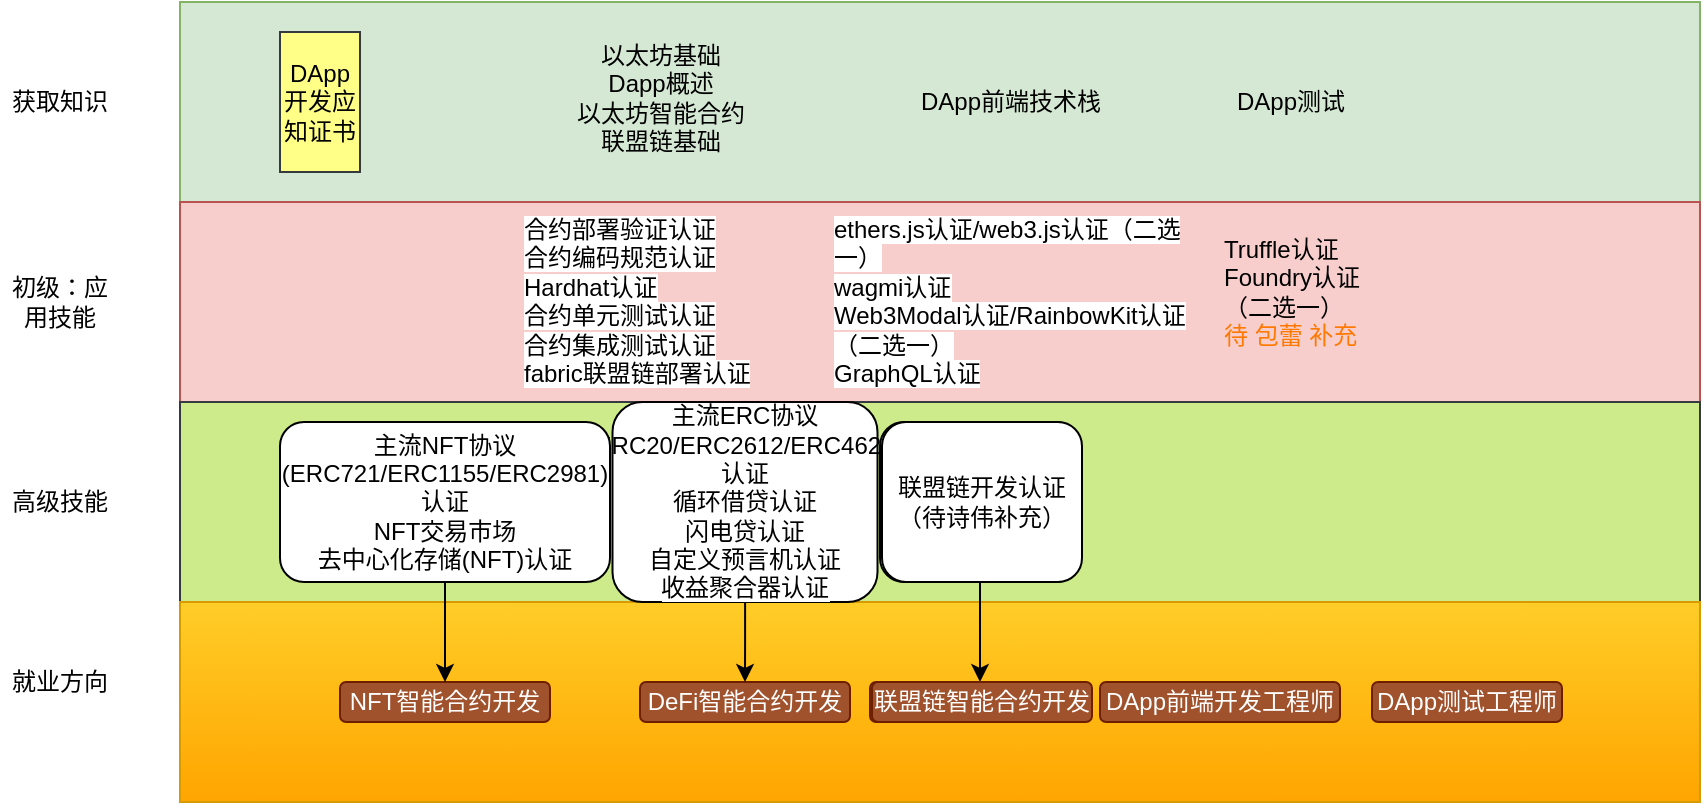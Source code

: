 <mxfile version="21.5.0" type="github">
  <diagram name="Page-1" id="HH8esK9ga7w3-hJnMdNn">
    <mxGraphModel dx="1195" dy="735" grid="1" gridSize="10" guides="1" tooltips="1" connect="1" arrows="1" fold="1" page="1" pageScale="1" pageWidth="827" pageHeight="1169" math="0" shadow="0">
      <root>
        <mxCell id="0" />
        <mxCell id="1" parent="0" />
        <mxCell id="7R218EViUMxOIvM_oaZn-3" value="" style="rounded=0;whiteSpace=wrap;html=1;fillColor=#d5e8d4;strokeColor=#82b366;" vertex="1" parent="1">
          <mxGeometry x="140" y="305" width="760" height="100" as="geometry" />
        </mxCell>
        <mxCell id="7R218EViUMxOIvM_oaZn-5" value="获取知识" style="text;html=1;strokeColor=none;fillColor=none;align=center;verticalAlign=middle;whiteSpace=wrap;rounded=0;" vertex="1" parent="1">
          <mxGeometry x="50" y="340" width="60" height="30" as="geometry" />
        </mxCell>
        <mxCell id="7R218EViUMxOIvM_oaZn-11" value="DApp前端技术栈" style="text;html=1;align=center;verticalAlign=middle;resizable=0;points=[];autosize=1;strokeColor=none;fillColor=none;" vertex="1" parent="1">
          <mxGeometry x="500" y="340" width="110" height="30" as="geometry" />
        </mxCell>
        <mxCell id="7R218EViUMxOIvM_oaZn-12" value="DApp测试" style="text;html=1;align=center;verticalAlign=middle;resizable=0;points=[];autosize=1;strokeColor=none;fillColor=none;" vertex="1" parent="1">
          <mxGeometry x="655" y="340" width="80" height="30" as="geometry" />
        </mxCell>
        <mxCell id="7R218EViUMxOIvM_oaZn-13" value="以太坊基础&lt;br style=&quot;border-color: var(--border-color); text-align: left; margin: 0px; outline: none; padding: 0px; font-family: &amp;quot;PingFang SC&amp;quot;, Helvetica, Tahoma, &amp;quot;Hiragino Sans GB&amp;quot;, &amp;quot;Microsoft YaHei&amp;quot;, SimSun, Heiti, sans-serif; background-color: rgb(255, 255, 255);&quot;&gt;Dapp概述&lt;br style=&quot;border-color: var(--border-color); text-align: left; margin: 0px; outline: none; padding: 0px; font-family: &amp;quot;PingFang SC&amp;quot;, Helvetica, Tahoma, &amp;quot;Hiragino Sans GB&amp;quot;, &amp;quot;Microsoft YaHei&amp;quot;, SimSun, Heiti, sans-serif; background-color: rgb(255, 255, 255);&quot;&gt;以太坊智能合约&lt;br style=&quot;border-color: var(--border-color); text-align: left; margin: 0px; outline: none; padding: 0px; font-family: &amp;quot;PingFang SC&amp;quot;, Helvetica, Tahoma, &amp;quot;Hiragino Sans GB&amp;quot;, &amp;quot;Microsoft YaHei&amp;quot;, SimSun, Heiti, sans-serif; background-color: rgb(255, 255, 255);&quot;&gt;联盟链基础" style="text;html=1;align=center;verticalAlign=middle;resizable=0;points=[];autosize=1;strokeColor=none;fillColor=none;" vertex="1" parent="1">
          <mxGeometry x="325" y="318" width="110" height="70" as="geometry" />
        </mxCell>
        <mxCell id="7R218EViUMxOIvM_oaZn-14" value="" style="rounded=0;whiteSpace=wrap;html=1;fillColor=#f8cecc;strokeColor=#b85450;" vertex="1" parent="1">
          <mxGeometry x="140" y="405" width="760" height="100" as="geometry" />
        </mxCell>
        <mxCell id="7R218EViUMxOIvM_oaZn-15" value="初级：应用技能" style="text;html=1;strokeColor=none;fillColor=none;align=center;verticalAlign=middle;whiteSpace=wrap;rounded=0;" vertex="1" parent="1">
          <mxGeometry x="50" y="440" width="60" height="30" as="geometry" />
        </mxCell>
        <mxCell id="7R218EViUMxOIvM_oaZn-16" value="DApp开发应知证书" style="rounded=0;whiteSpace=wrap;html=1;fillColor=#ffff88;strokeColor=#36393d;" vertex="1" parent="1">
          <mxGeometry x="190" y="320" width="40" height="70" as="geometry" />
        </mxCell>
        <mxCell id="7R218EViUMxOIvM_oaZn-17" value="&lt;span style=&quot;color: rgb(0, 0, 0); font-family: &amp;quot;PingFang SC&amp;quot;, Helvetica, Tahoma, &amp;quot;Hiragino Sans GB&amp;quot;, &amp;quot;Microsoft YaHei&amp;quot;, SimSun, Heiti, sans-serif; font-size: 12px; font-style: normal; font-variant-ligatures: normal; font-variant-caps: normal; font-weight: 400; letter-spacing: normal; orphans: 2; text-align: left; text-indent: 0px; text-transform: none; widows: 2; word-spacing: 0px; -webkit-text-stroke-width: 0px; background-color: rgb(255, 255, 255); text-decoration-thickness: initial; text-decoration-style: initial; text-decoration-color: initial; float: none; display: inline !important;&quot;&gt;合约部署验证认证&lt;/span&gt;&lt;br style=&quot;margin: 0px; outline: none; padding: 0px; color: rgb(0, 0, 0); font-family: &amp;quot;PingFang SC&amp;quot;, Helvetica, Tahoma, &amp;quot;Hiragino Sans GB&amp;quot;, &amp;quot;Microsoft YaHei&amp;quot;, SimSun, Heiti, sans-serif; font-size: 12px; font-style: normal; font-variant-ligatures: normal; font-variant-caps: normal; font-weight: 400; letter-spacing: normal; orphans: 2; text-align: left; text-indent: 0px; text-transform: none; widows: 2; word-spacing: 0px; -webkit-text-stroke-width: 0px; background-color: rgb(255, 255, 255); text-decoration-thickness: initial; text-decoration-style: initial; text-decoration-color: initial;&quot;&gt;&lt;span style=&quot;color: rgb(0, 0, 0); font-family: &amp;quot;PingFang SC&amp;quot;, Helvetica, Tahoma, &amp;quot;Hiragino Sans GB&amp;quot;, &amp;quot;Microsoft YaHei&amp;quot;, SimSun, Heiti, sans-serif; font-size: 12px; font-style: normal; font-variant-ligatures: normal; font-variant-caps: normal; font-weight: 400; letter-spacing: normal; orphans: 2; text-align: left; text-indent: 0px; text-transform: none; widows: 2; word-spacing: 0px; -webkit-text-stroke-width: 0px; background-color: rgb(255, 255, 255); text-decoration-thickness: initial; text-decoration-style: initial; text-decoration-color: initial; float: none; display: inline !important;&quot;&gt;合约编码规范认证&lt;/span&gt;&lt;br style=&quot;margin: 0px; outline: none; padding: 0px; color: rgb(0, 0, 0); font-family: &amp;quot;PingFang SC&amp;quot;, Helvetica, Tahoma, &amp;quot;Hiragino Sans GB&amp;quot;, &amp;quot;Microsoft YaHei&amp;quot;, SimSun, Heiti, sans-serif; font-size: 12px; font-style: normal; font-variant-ligatures: normal; font-variant-caps: normal; font-weight: 400; letter-spacing: normal; orphans: 2; text-align: left; text-indent: 0px; text-transform: none; widows: 2; word-spacing: 0px; -webkit-text-stroke-width: 0px; background-color: rgb(255, 255, 255); text-decoration-thickness: initial; text-decoration-style: initial; text-decoration-color: initial;&quot;&gt;&lt;span style=&quot;color: rgb(0, 0, 0); font-family: &amp;quot;PingFang SC&amp;quot;, Helvetica, Tahoma, &amp;quot;Hiragino Sans GB&amp;quot;, &amp;quot;Microsoft YaHei&amp;quot;, SimSun, Heiti, sans-serif; font-size: 12px; font-style: normal; font-variant-ligatures: normal; font-variant-caps: normal; font-weight: 400; letter-spacing: normal; orphans: 2; text-align: left; text-indent: 0px; text-transform: none; widows: 2; word-spacing: 0px; -webkit-text-stroke-width: 0px; background-color: rgb(255, 255, 255); text-decoration-thickness: initial; text-decoration-style: initial; text-decoration-color: initial; float: none; display: inline !important;&quot;&gt;Hardhat认证&lt;/span&gt;&lt;br style=&quot;margin: 0px; outline: none; padding: 0px; color: rgb(0, 0, 0); font-family: &amp;quot;PingFang SC&amp;quot;, Helvetica, Tahoma, &amp;quot;Hiragino Sans GB&amp;quot;, &amp;quot;Microsoft YaHei&amp;quot;, SimSun, Heiti, sans-serif; font-size: 12px; font-style: normal; font-variant-ligatures: normal; font-variant-caps: normal; font-weight: 400; letter-spacing: normal; orphans: 2; text-align: left; text-indent: 0px; text-transform: none; widows: 2; word-spacing: 0px; -webkit-text-stroke-width: 0px; background-color: rgb(255, 255, 255); text-decoration-thickness: initial; text-decoration-style: initial; text-decoration-color: initial;&quot;&gt;&lt;span style=&quot;color: rgb(0, 0, 0); font-family: &amp;quot;PingFang SC&amp;quot;, Helvetica, Tahoma, &amp;quot;Hiragino Sans GB&amp;quot;, &amp;quot;Microsoft YaHei&amp;quot;, SimSun, Heiti, sans-serif; font-size: 12px; font-style: normal; font-variant-ligatures: normal; font-variant-caps: normal; font-weight: 400; letter-spacing: normal; orphans: 2; text-align: left; text-indent: 0px; text-transform: none; widows: 2; word-spacing: 0px; -webkit-text-stroke-width: 0px; background-color: rgb(255, 255, 255); text-decoration-thickness: initial; text-decoration-style: initial; text-decoration-color: initial; float: none; display: inline !important;&quot;&gt;合约单元测试认证&lt;/span&gt;&lt;br style=&quot;margin: 0px; outline: none; padding: 0px; color: rgb(0, 0, 0); font-family: &amp;quot;PingFang SC&amp;quot;, Helvetica, Tahoma, &amp;quot;Hiragino Sans GB&amp;quot;, &amp;quot;Microsoft YaHei&amp;quot;, SimSun, Heiti, sans-serif; font-size: 12px; font-style: normal; font-variant-ligatures: normal; font-variant-caps: normal; font-weight: 400; letter-spacing: normal; orphans: 2; text-align: left; text-indent: 0px; text-transform: none; widows: 2; word-spacing: 0px; -webkit-text-stroke-width: 0px; background-color: rgb(255, 255, 255); text-decoration-thickness: initial; text-decoration-style: initial; text-decoration-color: initial;&quot;&gt;&lt;span style=&quot;color: rgb(0, 0, 0); font-family: &amp;quot;PingFang SC&amp;quot;, Helvetica, Tahoma, &amp;quot;Hiragino Sans GB&amp;quot;, &amp;quot;Microsoft YaHei&amp;quot;, SimSun, Heiti, sans-serif; font-size: 12px; font-style: normal; font-variant-ligatures: normal; font-variant-caps: normal; font-weight: 400; letter-spacing: normal; orphans: 2; text-align: left; text-indent: 0px; text-transform: none; widows: 2; word-spacing: 0px; -webkit-text-stroke-width: 0px; background-color: rgb(255, 255, 255); text-decoration-thickness: initial; text-decoration-style: initial; text-decoration-color: initial; float: none; display: inline !important;&quot;&gt;合约集成测试认证&lt;/span&gt;&lt;br style=&quot;margin: 0px; outline: none; padding: 0px; color: rgb(0, 0, 0); font-family: &amp;quot;PingFang SC&amp;quot;, Helvetica, Tahoma, &amp;quot;Hiragino Sans GB&amp;quot;, &amp;quot;Microsoft YaHei&amp;quot;, SimSun, Heiti, sans-serif; font-size: 12px; font-style: normal; font-variant-ligatures: normal; font-variant-caps: normal; font-weight: 400; letter-spacing: normal; orphans: 2; text-align: left; text-indent: 0px; text-transform: none; widows: 2; word-spacing: 0px; -webkit-text-stroke-width: 0px; background-color: rgb(255, 255, 255); text-decoration-thickness: initial; text-decoration-style: initial; text-decoration-color: initial;&quot;&gt;&lt;span style=&quot;color: rgb(0, 0, 0); font-family: &amp;quot;PingFang SC&amp;quot;, Helvetica, Tahoma, &amp;quot;Hiragino Sans GB&amp;quot;, &amp;quot;Microsoft YaHei&amp;quot;, SimSun, Heiti, sans-serif; font-size: 12px; font-style: normal; font-variant-ligatures: normal; font-variant-caps: normal; font-weight: 400; letter-spacing: normal; orphans: 2; text-align: left; text-indent: 0px; text-transform: none; widows: 2; word-spacing: 0px; -webkit-text-stroke-width: 0px; background-color: rgb(255, 255, 255); text-decoration-thickness: initial; text-decoration-style: initial; text-decoration-color: initial; float: none; display: inline !important;&quot;&gt;fabric联盟链部署认证&lt;/span&gt;" style="text;whiteSpace=wrap;html=1;" vertex="1" parent="1">
          <mxGeometry x="310" y="405" width="150" height="110" as="geometry" />
        </mxCell>
        <mxCell id="7R218EViUMxOIvM_oaZn-18" value="&lt;span style=&quot;color: rgb(0, 0, 0); font-family: &amp;quot;PingFang SC&amp;quot;, Helvetica, Tahoma, &amp;quot;Hiragino Sans GB&amp;quot;, &amp;quot;Microsoft YaHei&amp;quot;, SimSun, Heiti, sans-serif; font-size: 12px; font-style: normal; font-variant-ligatures: normal; font-variant-caps: normal; font-weight: 400; letter-spacing: normal; orphans: 2; text-align: left; text-indent: 0px; text-transform: none; widows: 2; word-spacing: 0px; -webkit-text-stroke-width: 0px; background-color: rgb(255, 255, 255); text-decoration-thickness: initial; text-decoration-style: initial; text-decoration-color: initial; float: none; display: inline !important;&quot;&gt;ethers.js认证/web3.js认证（二选一）&lt;/span&gt;&lt;br style=&quot;margin: 0px; outline: none; padding: 0px; color: rgb(0, 0, 0); font-family: &amp;quot;PingFang SC&amp;quot;, Helvetica, Tahoma, &amp;quot;Hiragino Sans GB&amp;quot;, &amp;quot;Microsoft YaHei&amp;quot;, SimSun, Heiti, sans-serif; font-size: 12px; font-style: normal; font-variant-ligatures: normal; font-variant-caps: normal; font-weight: 400; letter-spacing: normal; orphans: 2; text-align: left; text-indent: 0px; text-transform: none; widows: 2; word-spacing: 0px; -webkit-text-stroke-width: 0px; background-color: rgb(255, 255, 255); text-decoration-thickness: initial; text-decoration-style: initial; text-decoration-color: initial;&quot;&gt;&lt;span style=&quot;color: rgb(0, 0, 0); font-family: &amp;quot;PingFang SC&amp;quot;, Helvetica, Tahoma, &amp;quot;Hiragino Sans GB&amp;quot;, &amp;quot;Microsoft YaHei&amp;quot;, SimSun, Heiti, sans-serif; font-size: 12px; font-style: normal; font-variant-ligatures: normal; font-variant-caps: normal; font-weight: 400; letter-spacing: normal; orphans: 2; text-align: left; text-indent: 0px; text-transform: none; widows: 2; word-spacing: 0px; -webkit-text-stroke-width: 0px; background-color: rgb(255, 255, 255); text-decoration-thickness: initial; text-decoration-style: initial; text-decoration-color: initial; float: none; display: inline !important;&quot;&gt;wagmi认证&lt;/span&gt;&lt;br style=&quot;margin: 0px; outline: none; padding: 0px; color: rgb(0, 0, 0); font-family: &amp;quot;PingFang SC&amp;quot;, Helvetica, Tahoma, &amp;quot;Hiragino Sans GB&amp;quot;, &amp;quot;Microsoft YaHei&amp;quot;, SimSun, Heiti, sans-serif; font-size: 12px; font-style: normal; font-variant-ligatures: normal; font-variant-caps: normal; font-weight: 400; letter-spacing: normal; orphans: 2; text-align: left; text-indent: 0px; text-transform: none; widows: 2; word-spacing: 0px; -webkit-text-stroke-width: 0px; background-color: rgb(255, 255, 255); text-decoration-thickness: initial; text-decoration-style: initial; text-decoration-color: initial;&quot;&gt;&lt;span style=&quot;color: rgb(0, 0, 0); font-family: &amp;quot;PingFang SC&amp;quot;, Helvetica, Tahoma, &amp;quot;Hiragino Sans GB&amp;quot;, &amp;quot;Microsoft YaHei&amp;quot;, SimSun, Heiti, sans-serif; font-size: 12px; font-style: normal; font-variant-ligatures: normal; font-variant-caps: normal; font-weight: 400; letter-spacing: normal; orphans: 2; text-align: left; text-indent: 0px; text-transform: none; widows: 2; word-spacing: 0px; -webkit-text-stroke-width: 0px; background-color: rgb(255, 255, 255); text-decoration-thickness: initial; text-decoration-style: initial; text-decoration-color: initial; float: none; display: inline !important;&quot;&gt;Web3Modal认证/RainbowKit认证（二选一）&lt;/span&gt;&lt;br style=&quot;margin: 0px; outline: none; padding: 0px; color: rgb(0, 0, 0); font-family: &amp;quot;PingFang SC&amp;quot;, Helvetica, Tahoma, &amp;quot;Hiragino Sans GB&amp;quot;, &amp;quot;Microsoft YaHei&amp;quot;, SimSun, Heiti, sans-serif; font-size: 12px; font-style: normal; font-variant-ligatures: normal; font-variant-caps: normal; font-weight: 400; letter-spacing: normal; orphans: 2; text-align: left; text-indent: 0px; text-transform: none; widows: 2; word-spacing: 0px; -webkit-text-stroke-width: 0px; background-color: rgb(255, 255, 255); text-decoration-thickness: initial; text-decoration-style: initial; text-decoration-color: initial;&quot;&gt;&lt;span style=&quot;color: rgb(0, 0, 0); font-family: &amp;quot;PingFang SC&amp;quot;, Helvetica, Tahoma, &amp;quot;Hiragino Sans GB&amp;quot;, &amp;quot;Microsoft YaHei&amp;quot;, SimSun, Heiti, sans-serif; font-size: 12px; font-style: normal; font-variant-ligatures: normal; font-variant-caps: normal; font-weight: 400; letter-spacing: normal; orphans: 2; text-align: left; text-indent: 0px; text-transform: none; widows: 2; word-spacing: 0px; -webkit-text-stroke-width: 0px; background-color: rgb(255, 255, 255); text-decoration-thickness: initial; text-decoration-style: initial; text-decoration-color: initial; float: none; display: inline !important;&quot;&gt;GraphQL认证&lt;/span&gt;" style="text;whiteSpace=wrap;html=1;" vertex="1" parent="1">
          <mxGeometry x="465" y="405" width="180" height="80" as="geometry" />
        </mxCell>
        <mxCell id="7R218EViUMxOIvM_oaZn-19" value="&lt;span style=&quot;margin: 0px; outline: none; padding: 0px; color: rgb(0, 0, 0); font-family: &amp;quot;PingFang SC&amp;quot;, Helvetica, Tahoma, &amp;quot;Hiragino Sans GB&amp;quot;, &amp;quot;Microsoft YaHei&amp;quot;, SimSun, Heiti, sans-serif; font-size: 9pt; font-style: normal; font-variant-ligatures: normal; font-variant-caps: normal; font-weight: normal; letter-spacing: normal; orphans: 2; text-align: left; text-indent: 0px; text-transform: none; widows: 2; word-spacing: 0px; -webkit-text-stroke-width: 0px; text-decoration-thickness: initial; text-decoration-style: initial; text-decoration-color: initial;&quot;&gt;Truffle认证&lt;br style=&quot;margin: 0px; outline: none; padding: 0px;&quot;&gt;Foundry认证&lt;br style=&quot;margin: 0px; outline: none; padding: 0px;&quot;&gt;（二选一）&lt;br style=&quot;margin: 0px; outline: none; padding: 0px;&quot;&gt;&lt;/span&gt;&lt;span style=&quot;margin: 0px; outline: none; padding: 0px; font-family: &amp;quot;PingFang SC&amp;quot;, Helvetica, Tahoma, &amp;quot;Hiragino Sans GB&amp;quot;, &amp;quot;Microsoft YaHei&amp;quot;, SimSun, Heiti, sans-serif; font-size: 9pt; font-style: normal; font-variant-ligatures: normal; font-variant-caps: normal; font-weight: normal; letter-spacing: normal; orphans: 2; text-align: left; text-indent: 0px; text-transform: none; widows: 2; word-spacing: 0px; -webkit-text-stroke-width: 0px; text-decoration-thickness: initial; text-decoration-style: initial; text-decoration-color: initial; color: rgb(255, 120, 0);&quot;&gt;待 包蕾 补充&lt;/span&gt;" style="text;whiteSpace=wrap;html=1;" vertex="1" parent="1">
          <mxGeometry x="660" y="415" width="100" height="80" as="geometry" />
        </mxCell>
        <mxCell id="7R218EViUMxOIvM_oaZn-20" value="" style="rounded=0;whiteSpace=wrap;html=1;fillColor=#cdeb8b;strokeColor=#36393d;" vertex="1" parent="1">
          <mxGeometry x="140" y="505" width="760" height="100" as="geometry" />
        </mxCell>
        <mxCell id="7R218EViUMxOIvM_oaZn-21" value="高级技能" style="text;html=1;strokeColor=none;fillColor=none;align=center;verticalAlign=middle;whiteSpace=wrap;rounded=0;" vertex="1" parent="1">
          <mxGeometry x="50" y="540" width="60" height="30" as="geometry" />
        </mxCell>
        <mxCell id="7R218EViUMxOIvM_oaZn-22" value="" style="rounded=0;whiteSpace=wrap;html=1;fillColor=#ffcd28;strokeColor=#d79b00;gradientColor=#ffa500;" vertex="1" parent="1">
          <mxGeometry x="140" y="605" width="760" height="100" as="geometry" />
        </mxCell>
        <mxCell id="7R218EViUMxOIvM_oaZn-23" value="就业方向" style="text;html=1;strokeColor=none;fillColor=none;align=center;verticalAlign=middle;whiteSpace=wrap;rounded=0;" vertex="1" parent="1">
          <mxGeometry x="50" y="630" width="60" height="30" as="geometry" />
        </mxCell>
        <mxCell id="7R218EViUMxOIvM_oaZn-25" value="NFT智能合约开发" style="rounded=1;whiteSpace=wrap;html=1;fillColor=#a0522d;strokeColor=#6D1F00;fontColor=#ffffff;" vertex="1" parent="1">
          <mxGeometry x="220" y="645" width="105" height="20" as="geometry" />
        </mxCell>
        <mxCell id="7R218EViUMxOIvM_oaZn-26" value="DeFi智能合约开发" style="rounded=1;whiteSpace=wrap;html=1;fillColor=#a0522d;strokeColor=#6D1F00;fontColor=#ffffff;" vertex="1" parent="1">
          <mxGeometry x="370" y="645" width="105" height="20" as="geometry" />
        </mxCell>
        <mxCell id="7R218EViUMxOIvM_oaZn-27" value="联盟链智能合约开发" style="rounded=1;whiteSpace=wrap;html=1;fillColor=#a0522d;strokeColor=#6D1F00;fontColor=#ffffff;" vertex="1" parent="1">
          <mxGeometry x="485" y="645" width="110" height="20" as="geometry" />
        </mxCell>
        <mxCell id="7R218EViUMxOIvM_oaZn-28" value="DApp前端开发工程师" style="rounded=1;whiteSpace=wrap;html=1;fillColor=#a0522d;strokeColor=#6D1F00;fontColor=#ffffff;" vertex="1" parent="1">
          <mxGeometry x="600" y="645" width="120" height="20" as="geometry" />
        </mxCell>
        <mxCell id="7R218EViUMxOIvM_oaZn-29" value="DApp测试工程师" style="rounded=1;whiteSpace=wrap;html=1;fillColor=#a0522d;strokeColor=#6D1F00;fontColor=#ffffff;" vertex="1" parent="1">
          <mxGeometry x="736" y="645" width="95" height="20" as="geometry" />
        </mxCell>
        <mxCell id="7R218EViUMxOIvM_oaZn-32" value="" style="edgeStyle=orthogonalEdgeStyle;rounded=0;orthogonalLoop=1;jettySize=auto;html=1;" edge="1" parent="1" source="7R218EViUMxOIvM_oaZn-31" target="7R218EViUMxOIvM_oaZn-26">
          <mxGeometry relative="1" as="geometry" />
        </mxCell>
        <mxCell id="7R218EViUMxOIvM_oaZn-31" value="主流ERC协议（ERC20/ERC2612/ERC4626）认证&lt;br style=&quot;border-color: var(--border-color); margin: 0px; outline: none; padding: 0px; font-family: &amp;quot;PingFang SC&amp;quot;, Helvetica, Tahoma, &amp;quot;Hiragino Sans GB&amp;quot;, &amp;quot;Microsoft YaHei&amp;quot;, SimSun, Heiti, sans-serif; text-align: left; background-color: rgb(255, 255, 255);&quot;&gt;循环借贷认证&lt;br style=&quot;border-color: var(--border-color); margin: 0px; outline: none; padding: 0px; font-family: &amp;quot;PingFang SC&amp;quot;, Helvetica, Tahoma, &amp;quot;Hiragino Sans GB&amp;quot;, &amp;quot;Microsoft YaHei&amp;quot;, SimSun, Heiti, sans-serif; text-align: left; background-color: rgb(255, 255, 255);&quot;&gt;&lt;span style=&quot;border-color: var(--border-color); font-family: &amp;quot;PingFang SC&amp;quot;, Helvetica, Tahoma, &amp;quot;Hiragino Sans GB&amp;quot;, &amp;quot;Microsoft YaHei&amp;quot;, SimSun, Heiti, sans-serif; text-align: left; background-color: rgb(255, 255, 255);&quot;&gt;闪电贷认证&lt;/span&gt;&lt;br style=&quot;border-color: var(--border-color); margin: 0px; outline: none; padding: 0px; font-family: &amp;quot;PingFang SC&amp;quot;, Helvetica, Tahoma, &amp;quot;Hiragino Sans GB&amp;quot;, &amp;quot;Microsoft YaHei&amp;quot;, SimSun, Heiti, sans-serif; text-align: left; background-color: rgb(255, 255, 255);&quot;&gt;&lt;span style=&quot;border-color: var(--border-color); font-family: &amp;quot;PingFang SC&amp;quot;, Helvetica, Tahoma, &amp;quot;Hiragino Sans GB&amp;quot;, &amp;quot;Microsoft YaHei&amp;quot;, SimSun, Heiti, sans-serif; text-align: left; background-color: rgb(255, 255, 255);&quot;&gt;自定义预言机认证&lt;/span&gt;&lt;br style=&quot;border-color: var(--border-color); margin: 0px; outline: none; padding: 0px; font-family: &amp;quot;PingFang SC&amp;quot;, Helvetica, Tahoma, &amp;quot;Hiragino Sans GB&amp;quot;, &amp;quot;Microsoft YaHei&amp;quot;, SimSun, Heiti, sans-serif; text-align: left; background-color: rgb(255, 255, 255);&quot;&gt;&lt;span style=&quot;border-color: var(--border-color); font-family: &amp;quot;PingFang SC&amp;quot;, Helvetica, Tahoma, &amp;quot;Hiragino Sans GB&amp;quot;, &amp;quot;Microsoft YaHei&amp;quot;, SimSun, Heiti, sans-serif; text-align: left; background-color: rgb(255, 255, 255);&quot;&gt;收益聚合器认证&lt;/span&gt;" style="rounded=1;whiteSpace=wrap;html=1;" vertex="1" parent="1">
          <mxGeometry x="356.25" y="505" width="132.5" height="100" as="geometry" />
        </mxCell>
        <mxCell id="7R218EViUMxOIvM_oaZn-34" value="" style="edgeStyle=orthogonalEdgeStyle;rounded=0;orthogonalLoop=1;jettySize=auto;html=1;" edge="1" parent="1" source="7R218EViUMxOIvM_oaZn-33" target="7R218EViUMxOIvM_oaZn-25">
          <mxGeometry relative="1" as="geometry" />
        </mxCell>
        <mxCell id="7R218EViUMxOIvM_oaZn-33" value="主流NFT协议(ERC721/ERC1155/ERC2981)认证&lt;br style=&quot;margin: 0px; outline: none; padding: 0px; font-family: &amp;quot;PingFang SC&amp;quot;, Helvetica, Tahoma, &amp;quot;Hiragino Sans GB&amp;quot;, &amp;quot;Microsoft YaHei&amp;quot;, SimSun, Heiti, sans-serif; text-align: left; background-color: rgb(255, 255, 255);&quot;&gt;&lt;span style=&quot;font-family: &amp;quot;PingFang SC&amp;quot;, Helvetica, Tahoma, &amp;quot;Hiragino Sans GB&amp;quot;, &amp;quot;Microsoft YaHei&amp;quot;, SimSun, Heiti, sans-serif; text-align: left; background-color: rgb(255, 255, 255);&quot;&gt;NFT交易市场&lt;/span&gt;&lt;br style=&quot;margin: 0px; outline: none; padding: 0px; font-family: &amp;quot;PingFang SC&amp;quot;, Helvetica, Tahoma, &amp;quot;Hiragino Sans GB&amp;quot;, &amp;quot;Microsoft YaHei&amp;quot;, SimSun, Heiti, sans-serif; text-align: left; background-color: rgb(255, 255, 255);&quot;&gt;&lt;span style=&quot;font-family: &amp;quot;PingFang SC&amp;quot;, Helvetica, Tahoma, &amp;quot;Hiragino Sans GB&amp;quot;, &amp;quot;Microsoft YaHei&amp;quot;, SimSun, Heiti, sans-serif; text-align: left; background-color: rgb(255, 255, 255);&quot;&gt;去中心化存储(NFT)认证&lt;/span&gt;" style="rounded=1;whiteSpace=wrap;html=1;" vertex="1" parent="1">
          <mxGeometry x="190" y="515" width="165" height="80" as="geometry" />
        </mxCell>
        <mxCell id="7R218EViUMxOIvM_oaZn-36" value="" style="edgeStyle=orthogonalEdgeStyle;rounded=0;orthogonalLoop=1;jettySize=auto;html=1;" edge="1" parent="1" source="7R218EViUMxOIvM_oaZn-35" target="7R218EViUMxOIvM_oaZn-27">
          <mxGeometry relative="1" as="geometry" />
        </mxCell>
        <mxCell id="7R218EViUMxOIvM_oaZn-35" value="联盟链开发认证（待诗伟补充）" style="rounded=1;whiteSpace=wrap;html=1;" vertex="1" parent="1">
          <mxGeometry x="490" y="515" width="100" height="80" as="geometry" />
        </mxCell>
        <mxCell id="7R218EViUMxOIvM_oaZn-37" value="联盟链开发认证（待诗伟补充）" style="rounded=1;whiteSpace=wrap;html=1;" vertex="1" parent="1">
          <mxGeometry x="491" y="515" width="100" height="80" as="geometry" />
        </mxCell>
        <mxCell id="7R218EViUMxOIvM_oaZn-38" value="联盟链智能合约开发" style="rounded=1;whiteSpace=wrap;html=1;fillColor=#a0522d;strokeColor=#6D1F00;fontColor=#ffffff;" vertex="1" parent="1">
          <mxGeometry x="486" y="645" width="110" height="20" as="geometry" />
        </mxCell>
      </root>
    </mxGraphModel>
  </diagram>
</mxfile>
